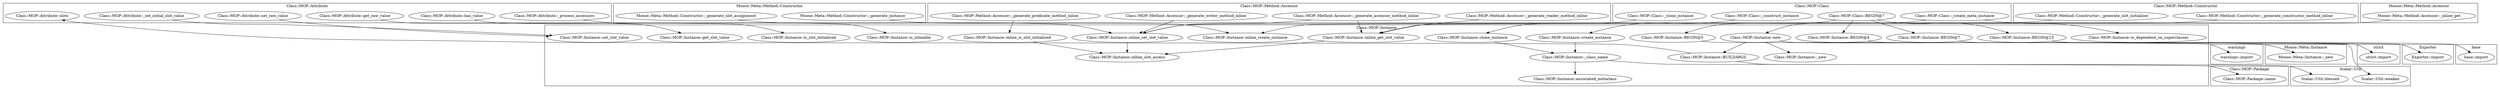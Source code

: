 digraph {
graph [overlap=false]
subgraph cluster_warnings {
	label="warnings";
	"warnings::import";
}
subgraph cluster_Moose_Meta_Method_Constructor {
	label="Moose::Meta::Method::Constructor";
	"Moose::Meta::Method::Constructor::_generate_instance";
	"Moose::Meta::Method::Constructor::_generate_slot_assignment";
}
subgraph cluster_Moose_Meta_Instance {
	label="Moose::Meta::Instance";
	"Moose::Meta::Instance::_new";
}
subgraph cluster_Scalar_Util {
	label="Scalar::Util";
	"Scalar::Util::blessed";
	"Scalar::Util::weaken";
}
subgraph cluster_Class_MOP_Method_Accessor {
	label="Class::MOP::Method::Accessor";
	"Class::MOP::Method::Accessor::_generate_accessor_method_inline";
	"Class::MOP::Method::Accessor::_generate_writer_method_inline";
	"Class::MOP::Method::Accessor::_generate_reader_method_inline";
	"Class::MOP::Method::Accessor::_generate_predicate_method_inline";
}
subgraph cluster_base {
	label="base";
	"base::import";
}
subgraph cluster_strict {
	label="strict";
	"strict::import";
}
subgraph cluster_Class_MOP_Class {
	label="Class::MOP::Class";
	"Class::MOP::Class::_create_meta_instance";
	"Class::MOP::Class::BEGIN@7";
	"Class::MOP::Class::_construct_instance";
	"Class::MOP::Class::_clone_instance";
}
subgraph cluster_Class_MOP_Instance {
	label="Class::MOP::Instance";
	"Class::MOP::Instance::inline_is_slot_initialized";
	"Class::MOP::Instance::_class_name";
	"Class::MOP::Instance::is_dependent_on_superclasses";
	"Class::MOP::Instance::BEGIN@5";
	"Class::MOP::Instance::new";
	"Class::MOP::Instance::is_inlinable";
	"Class::MOP::Instance::inline_get_slot_value";
	"Class::MOP::Instance::BUILDARGS";
	"Class::MOP::Instance::BEGIN@4";
	"Class::MOP::Instance::set_slot_value";
	"Class::MOP::Instance::_new";
	"Class::MOP::Instance::create_instance";
	"Class::MOP::Instance::get_slot_value";
	"Class::MOP::Instance::inline_set_slot_value";
	"Class::MOP::Instance::is_slot_initialized";
	"Class::MOP::Instance::associated_metaclass";
	"Class::MOP::Instance::inline_create_instance";
	"Class::MOP::Instance::clone_instance";
	"Class::MOP::Instance::BEGIN@7";
	"Class::MOP::Instance::inline_slot_access";
	"Class::MOP::Instance::BEGIN@13";
}
subgraph cluster_Class_MOP_Method_Constructor {
	label="Class::MOP::Method::Constructor";
	"Class::MOP::Method::Constructor::_generate_constructor_method_inline";
	"Class::MOP::Method::Constructor::_generate_slot_initializer";
}
subgraph cluster_Exporter {
	label="Exporter";
	"Exporter::import";
}
subgraph cluster_Class_MOP_Attribute {
	label="Class::MOP::Attribute";
	"Class::MOP::Attribute::_process_accessors";
	"Class::MOP::Attribute::set_raw_value";
	"Class::MOP::Attribute::slots";
	"Class::MOP::Attribute::_set_initial_slot_value";
	"Class::MOP::Attribute::has_value";
	"Class::MOP::Attribute::get_raw_value";
}
subgraph cluster_Class_MOP_Package {
	label="Class::MOP::Package";
	"Class::MOP::Package::name";
}
subgraph cluster_Moose_Meta_Method_Accessor {
	label="Moose::Meta::Method::Accessor";
	"Moose::Meta::Method::Accessor::_inline_get";
}
"Class::MOP::Attribute::_process_accessors" -> "Class::MOP::Instance::is_inlinable";
"Class::MOP::Class::_create_meta_instance" -> "Class::MOP::Instance::new";
"Class::MOP::Instance::BEGIN@7" -> "Exporter::import";
"Class::MOP::Instance::inline_is_slot_initialized" -> "Class::MOP::Instance::inline_slot_access";
"Class::MOP::Instance::inline_get_slot_value" -> "Class::MOP::Instance::inline_slot_access";
"Class::MOP::Instance::inline_set_slot_value" -> "Class::MOP::Instance::inline_slot_access";
"Class::MOP::Class::BEGIN@7" -> "Class::MOP::Instance::BEGIN@4";
"Class::MOP::Instance::new" -> "Class::MOP::Instance::_new";
"Class::MOP::Class::BEGIN@7" -> "Class::MOP::Instance::BEGIN@7";
"Class::MOP::Instance::new" -> "Class::MOP::Instance::BUILDARGS";
"Class::MOP::Attribute::set_raw_value" -> "Class::MOP::Instance::set_slot_value";
"Class::MOP::Attribute::_set_initial_slot_value" -> "Class::MOP::Instance::set_slot_value";
"Class::MOP::Instance::BUILDARGS" -> "Scalar::Util::blessed";
"Class::MOP::Attribute::get_raw_value" -> "Class::MOP::Instance::get_slot_value";
"Class::MOP::Class::BEGIN@7" -> "Class::MOP::Instance::BEGIN@13";
"Class::MOP::Method::Accessor::_generate_predicate_method_inline" -> "Class::MOP::Instance::inline_is_slot_initialized";
"Class::MOP::Class::BEGIN@7" -> "Class::MOP::Instance::BEGIN@5";
"Class::MOP::Instance::BUILDARGS" -> "Class::MOP::Attribute::slots";
"Class::MOP::Class::_construct_instance" -> "Class::MOP::Instance::create_instance";
"Class::MOP::Instance::new" -> "Scalar::Util::weaken";
"Class::MOP::Instance::_class_name" -> "Class::MOP::Instance::associated_metaclass";
"Class::MOP::Method::Constructor::_generate_constructor_method_inline" -> "Class::MOP::Instance::inline_create_instance";
"Moose::Meta::Method::Constructor::_generate_instance" -> "Class::MOP::Instance::inline_create_instance";
"Class::MOP::Class::_clone_instance" -> "Class::MOP::Instance::clone_instance";
"Class::MOP::Class::_create_meta_instance" -> "Class::MOP::Instance::is_dependent_on_superclasses";
"Class::MOP::Instance::BEGIN@13" -> "base::import";
"Class::MOP::Instance::BEGIN@5" -> "warnings::import";
"Class::MOP::Instance::create_instance" -> "Class::MOP::Instance::_class_name";
"Class::MOP::Instance::clone_instance" -> "Class::MOP::Instance::_class_name";
"Class::MOP::Instance::new" -> "Moose::Meta::Instance::_new";
"Class::MOP::Method::Accessor::_generate_accessor_method_inline" -> "Class::MOP::Instance::inline_set_slot_value";
"Class::MOP::Method::Accessor::_generate_writer_method_inline" -> "Class::MOP::Instance::inline_set_slot_value";
"Moose::Meta::Method::Constructor::_generate_slot_assignment" -> "Class::MOP::Instance::inline_set_slot_value";
"Class::MOP::Method::Constructor::_generate_slot_initializer" -> "Class::MOP::Instance::inline_set_slot_value";
"Class::MOP::Attribute::has_value" -> "Class::MOP::Instance::is_slot_initialized";
"Class::MOP::Instance::_class_name" -> "Class::MOP::Package::name";
"Class::MOP::Method::Accessor::_generate_accessor_method_inline" -> "Class::MOP::Instance::inline_get_slot_value";
"Moose::Meta::Method::Accessor::_inline_get" -> "Class::MOP::Instance::inline_get_slot_value";
"Class::MOP::Method::Accessor::_generate_reader_method_inline" -> "Class::MOP::Instance::inline_get_slot_value";
"Class::MOP::Instance::BEGIN@4" -> "strict::import";
}
